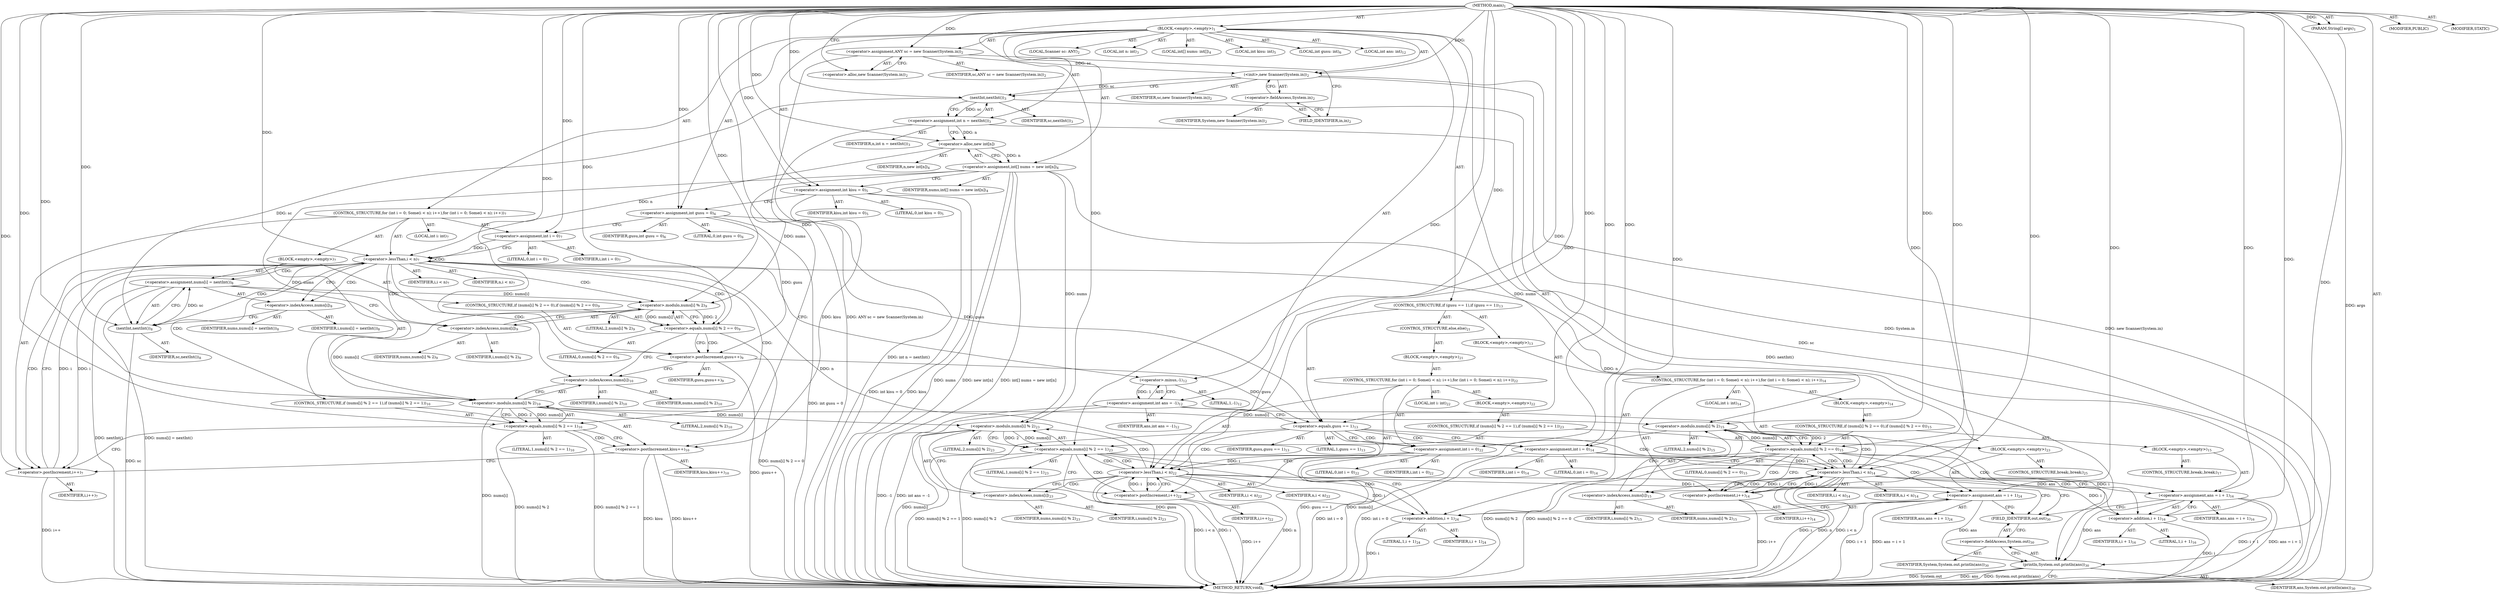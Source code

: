 digraph "main" {  
"19" [label = <(METHOD,main)<SUB>1</SUB>> ]
"20" [label = <(PARAM,String[] args)<SUB>1</SUB>> ]
"21" [label = <(BLOCK,&lt;empty&gt;,&lt;empty&gt;)<SUB>1</SUB>> ]
"4" [label = <(LOCAL,Scanner sc: ANY)<SUB>2</SUB>> ]
"22" [label = <(&lt;operator&gt;.assignment,ANY sc = new Scanner(System.in))<SUB>2</SUB>> ]
"23" [label = <(IDENTIFIER,sc,ANY sc = new Scanner(System.in))<SUB>2</SUB>> ]
"24" [label = <(&lt;operator&gt;.alloc,new Scanner(System.in))<SUB>2</SUB>> ]
"25" [label = <(&lt;init&gt;,new Scanner(System.in))<SUB>2</SUB>> ]
"3" [label = <(IDENTIFIER,sc,new Scanner(System.in))<SUB>2</SUB>> ]
"26" [label = <(&lt;operator&gt;.fieldAccess,System.in)<SUB>2</SUB>> ]
"27" [label = <(IDENTIFIER,System,new Scanner(System.in))<SUB>2</SUB>> ]
"28" [label = <(FIELD_IDENTIFIER,in,in)<SUB>2</SUB>> ]
"29" [label = <(LOCAL,int n: int)<SUB>3</SUB>> ]
"30" [label = <(&lt;operator&gt;.assignment,int n = nextInt())<SUB>3</SUB>> ]
"31" [label = <(IDENTIFIER,n,int n = nextInt())<SUB>3</SUB>> ]
"32" [label = <(nextInt,nextInt())<SUB>3</SUB>> ]
"33" [label = <(IDENTIFIER,sc,nextInt())<SUB>3</SUB>> ]
"34" [label = <(LOCAL,int[] nums: int[])<SUB>4</SUB>> ]
"35" [label = <(&lt;operator&gt;.assignment,int[] nums = new int[n])<SUB>4</SUB>> ]
"36" [label = <(IDENTIFIER,nums,int[] nums = new int[n])<SUB>4</SUB>> ]
"37" [label = <(&lt;operator&gt;.alloc,new int[n])> ]
"38" [label = <(IDENTIFIER,n,new int[n])<SUB>4</SUB>> ]
"39" [label = <(LOCAL,int kisu: int)<SUB>5</SUB>> ]
"40" [label = <(&lt;operator&gt;.assignment,int kisu = 0)<SUB>5</SUB>> ]
"41" [label = <(IDENTIFIER,kisu,int kisu = 0)<SUB>5</SUB>> ]
"42" [label = <(LITERAL,0,int kisu = 0)<SUB>5</SUB>> ]
"43" [label = <(LOCAL,int gusu: int)<SUB>6</SUB>> ]
"44" [label = <(&lt;operator&gt;.assignment,int gusu = 0)<SUB>6</SUB>> ]
"45" [label = <(IDENTIFIER,gusu,int gusu = 0)<SUB>6</SUB>> ]
"46" [label = <(LITERAL,0,int gusu = 0)<SUB>6</SUB>> ]
"47" [label = <(CONTROL_STRUCTURE,for (int i = 0; Some(i &lt; n); i++),for (int i = 0; Some(i &lt; n); i++))<SUB>7</SUB>> ]
"48" [label = <(LOCAL,int i: int)<SUB>7</SUB>> ]
"49" [label = <(&lt;operator&gt;.assignment,int i = 0)<SUB>7</SUB>> ]
"50" [label = <(IDENTIFIER,i,int i = 0)<SUB>7</SUB>> ]
"51" [label = <(LITERAL,0,int i = 0)<SUB>7</SUB>> ]
"52" [label = <(&lt;operator&gt;.lessThan,i &lt; n)<SUB>7</SUB>> ]
"53" [label = <(IDENTIFIER,i,i &lt; n)<SUB>7</SUB>> ]
"54" [label = <(IDENTIFIER,n,i &lt; n)<SUB>7</SUB>> ]
"55" [label = <(&lt;operator&gt;.postIncrement,i++)<SUB>7</SUB>> ]
"56" [label = <(IDENTIFIER,i,i++)<SUB>7</SUB>> ]
"57" [label = <(BLOCK,&lt;empty&gt;,&lt;empty&gt;)<SUB>7</SUB>> ]
"58" [label = <(&lt;operator&gt;.assignment,nums[i] = nextInt())<SUB>8</SUB>> ]
"59" [label = <(&lt;operator&gt;.indexAccess,nums[i])<SUB>8</SUB>> ]
"60" [label = <(IDENTIFIER,nums,nums[i] = nextInt())<SUB>8</SUB>> ]
"61" [label = <(IDENTIFIER,i,nums[i] = nextInt())<SUB>8</SUB>> ]
"62" [label = <(nextInt,nextInt())<SUB>8</SUB>> ]
"63" [label = <(IDENTIFIER,sc,nextInt())<SUB>8</SUB>> ]
"64" [label = <(CONTROL_STRUCTURE,if (nums[i] % 2 == 0),if (nums[i] % 2 == 0))<SUB>9</SUB>> ]
"65" [label = <(&lt;operator&gt;.equals,nums[i] % 2 == 0)<SUB>9</SUB>> ]
"66" [label = <(&lt;operator&gt;.modulo,nums[i] % 2)<SUB>9</SUB>> ]
"67" [label = <(&lt;operator&gt;.indexAccess,nums[i])<SUB>9</SUB>> ]
"68" [label = <(IDENTIFIER,nums,nums[i] % 2)<SUB>9</SUB>> ]
"69" [label = <(IDENTIFIER,i,nums[i] % 2)<SUB>9</SUB>> ]
"70" [label = <(LITERAL,2,nums[i] % 2)<SUB>9</SUB>> ]
"71" [label = <(LITERAL,0,nums[i] % 2 == 0)<SUB>9</SUB>> ]
"72" [label = <(&lt;operator&gt;.postIncrement,gusu++)<SUB>9</SUB>> ]
"73" [label = <(IDENTIFIER,gusu,gusu++)<SUB>9</SUB>> ]
"74" [label = <(CONTROL_STRUCTURE,if (nums[i] % 2 == 1),if (nums[i] % 2 == 1))<SUB>10</SUB>> ]
"75" [label = <(&lt;operator&gt;.equals,nums[i] % 2 == 1)<SUB>10</SUB>> ]
"76" [label = <(&lt;operator&gt;.modulo,nums[i] % 2)<SUB>10</SUB>> ]
"77" [label = <(&lt;operator&gt;.indexAccess,nums[i])<SUB>10</SUB>> ]
"78" [label = <(IDENTIFIER,nums,nums[i] % 2)<SUB>10</SUB>> ]
"79" [label = <(IDENTIFIER,i,nums[i] % 2)<SUB>10</SUB>> ]
"80" [label = <(LITERAL,2,nums[i] % 2)<SUB>10</SUB>> ]
"81" [label = <(LITERAL,1,nums[i] % 2 == 1)<SUB>10</SUB>> ]
"82" [label = <(&lt;operator&gt;.postIncrement,kisu++)<SUB>10</SUB>> ]
"83" [label = <(IDENTIFIER,kisu,kisu++)<SUB>10</SUB>> ]
"84" [label = <(LOCAL,int ans: int)<SUB>12</SUB>> ]
"85" [label = <(&lt;operator&gt;.assignment,int ans = -1)<SUB>12</SUB>> ]
"86" [label = <(IDENTIFIER,ans,int ans = -1)<SUB>12</SUB>> ]
"87" [label = <(&lt;operator&gt;.minus,-1)<SUB>12</SUB>> ]
"88" [label = <(LITERAL,1,-1)<SUB>12</SUB>> ]
"89" [label = <(CONTROL_STRUCTURE,if (gusu == 1),if (gusu == 1))<SUB>13</SUB>> ]
"90" [label = <(&lt;operator&gt;.equals,gusu == 1)<SUB>13</SUB>> ]
"91" [label = <(IDENTIFIER,gusu,gusu == 1)<SUB>13</SUB>> ]
"92" [label = <(LITERAL,1,gusu == 1)<SUB>13</SUB>> ]
"93" [label = <(BLOCK,&lt;empty&gt;,&lt;empty&gt;)<SUB>13</SUB>> ]
"94" [label = <(CONTROL_STRUCTURE,for (int i = 0; Some(i &lt; n); i++),for (int i = 0; Some(i &lt; n); i++))<SUB>14</SUB>> ]
"95" [label = <(LOCAL,int i: int)<SUB>14</SUB>> ]
"96" [label = <(&lt;operator&gt;.assignment,int i = 0)<SUB>14</SUB>> ]
"97" [label = <(IDENTIFIER,i,int i = 0)<SUB>14</SUB>> ]
"98" [label = <(LITERAL,0,int i = 0)<SUB>14</SUB>> ]
"99" [label = <(&lt;operator&gt;.lessThan,i &lt; n)<SUB>14</SUB>> ]
"100" [label = <(IDENTIFIER,i,i &lt; n)<SUB>14</SUB>> ]
"101" [label = <(IDENTIFIER,n,i &lt; n)<SUB>14</SUB>> ]
"102" [label = <(&lt;operator&gt;.postIncrement,i++)<SUB>14</SUB>> ]
"103" [label = <(IDENTIFIER,i,i++)<SUB>14</SUB>> ]
"104" [label = <(BLOCK,&lt;empty&gt;,&lt;empty&gt;)<SUB>14</SUB>> ]
"105" [label = <(CONTROL_STRUCTURE,if (nums[i] % 2 == 0),if (nums[i] % 2 == 0))<SUB>15</SUB>> ]
"106" [label = <(&lt;operator&gt;.equals,nums[i] % 2 == 0)<SUB>15</SUB>> ]
"107" [label = <(&lt;operator&gt;.modulo,nums[i] % 2)<SUB>15</SUB>> ]
"108" [label = <(&lt;operator&gt;.indexAccess,nums[i])<SUB>15</SUB>> ]
"109" [label = <(IDENTIFIER,nums,nums[i] % 2)<SUB>15</SUB>> ]
"110" [label = <(IDENTIFIER,i,nums[i] % 2)<SUB>15</SUB>> ]
"111" [label = <(LITERAL,2,nums[i] % 2)<SUB>15</SUB>> ]
"112" [label = <(LITERAL,0,nums[i] % 2 == 0)<SUB>15</SUB>> ]
"113" [label = <(BLOCK,&lt;empty&gt;,&lt;empty&gt;)<SUB>15</SUB>> ]
"114" [label = <(&lt;operator&gt;.assignment,ans = i + 1)<SUB>16</SUB>> ]
"115" [label = <(IDENTIFIER,ans,ans = i + 1)<SUB>16</SUB>> ]
"116" [label = <(&lt;operator&gt;.addition,i + 1)<SUB>16</SUB>> ]
"117" [label = <(IDENTIFIER,i,i + 1)<SUB>16</SUB>> ]
"118" [label = <(LITERAL,1,i + 1)<SUB>16</SUB>> ]
"119" [label = <(CONTROL_STRUCTURE,break;,break;)<SUB>17</SUB>> ]
"120" [label = <(CONTROL_STRUCTURE,else,else)<SUB>21</SUB>> ]
"121" [label = <(BLOCK,&lt;empty&gt;,&lt;empty&gt;)<SUB>21</SUB>> ]
"122" [label = <(CONTROL_STRUCTURE,for (int i = 0; Some(i &lt; n); i++),for (int i = 0; Some(i &lt; n); i++))<SUB>22</SUB>> ]
"123" [label = <(LOCAL,int i: int)<SUB>22</SUB>> ]
"124" [label = <(&lt;operator&gt;.assignment,int i = 0)<SUB>22</SUB>> ]
"125" [label = <(IDENTIFIER,i,int i = 0)<SUB>22</SUB>> ]
"126" [label = <(LITERAL,0,int i = 0)<SUB>22</SUB>> ]
"127" [label = <(&lt;operator&gt;.lessThan,i &lt; n)<SUB>22</SUB>> ]
"128" [label = <(IDENTIFIER,i,i &lt; n)<SUB>22</SUB>> ]
"129" [label = <(IDENTIFIER,n,i &lt; n)<SUB>22</SUB>> ]
"130" [label = <(&lt;operator&gt;.postIncrement,i++)<SUB>22</SUB>> ]
"131" [label = <(IDENTIFIER,i,i++)<SUB>22</SUB>> ]
"132" [label = <(BLOCK,&lt;empty&gt;,&lt;empty&gt;)<SUB>22</SUB>> ]
"133" [label = <(CONTROL_STRUCTURE,if (nums[i] % 2 == 1),if (nums[i] % 2 == 1))<SUB>23</SUB>> ]
"134" [label = <(&lt;operator&gt;.equals,nums[i] % 2 == 1)<SUB>23</SUB>> ]
"135" [label = <(&lt;operator&gt;.modulo,nums[i] % 2)<SUB>23</SUB>> ]
"136" [label = <(&lt;operator&gt;.indexAccess,nums[i])<SUB>23</SUB>> ]
"137" [label = <(IDENTIFIER,nums,nums[i] % 2)<SUB>23</SUB>> ]
"138" [label = <(IDENTIFIER,i,nums[i] % 2)<SUB>23</SUB>> ]
"139" [label = <(LITERAL,2,nums[i] % 2)<SUB>23</SUB>> ]
"140" [label = <(LITERAL,1,nums[i] % 2 == 1)<SUB>23</SUB>> ]
"141" [label = <(BLOCK,&lt;empty&gt;,&lt;empty&gt;)<SUB>23</SUB>> ]
"142" [label = <(&lt;operator&gt;.assignment,ans = i + 1)<SUB>24</SUB>> ]
"143" [label = <(IDENTIFIER,ans,ans = i + 1)<SUB>24</SUB>> ]
"144" [label = <(&lt;operator&gt;.addition,i + 1)<SUB>24</SUB>> ]
"145" [label = <(IDENTIFIER,i,i + 1)<SUB>24</SUB>> ]
"146" [label = <(LITERAL,1,i + 1)<SUB>24</SUB>> ]
"147" [label = <(CONTROL_STRUCTURE,break;,break;)<SUB>25</SUB>> ]
"148" [label = <(println,System.out.println(ans))<SUB>30</SUB>> ]
"149" [label = <(&lt;operator&gt;.fieldAccess,System.out)<SUB>30</SUB>> ]
"150" [label = <(IDENTIFIER,System,System.out.println(ans))<SUB>30</SUB>> ]
"151" [label = <(FIELD_IDENTIFIER,out,out)<SUB>30</SUB>> ]
"152" [label = <(IDENTIFIER,ans,System.out.println(ans))<SUB>30</SUB>> ]
"153" [label = <(MODIFIER,PUBLIC)> ]
"154" [label = <(MODIFIER,STATIC)> ]
"155" [label = <(METHOD_RETURN,void)<SUB>1</SUB>> ]
  "19" -> "20"  [ label = "AST: "] 
  "19" -> "21"  [ label = "AST: "] 
  "19" -> "153"  [ label = "AST: "] 
  "19" -> "154"  [ label = "AST: "] 
  "19" -> "155"  [ label = "AST: "] 
  "21" -> "4"  [ label = "AST: "] 
  "21" -> "22"  [ label = "AST: "] 
  "21" -> "25"  [ label = "AST: "] 
  "21" -> "29"  [ label = "AST: "] 
  "21" -> "30"  [ label = "AST: "] 
  "21" -> "34"  [ label = "AST: "] 
  "21" -> "35"  [ label = "AST: "] 
  "21" -> "39"  [ label = "AST: "] 
  "21" -> "40"  [ label = "AST: "] 
  "21" -> "43"  [ label = "AST: "] 
  "21" -> "44"  [ label = "AST: "] 
  "21" -> "47"  [ label = "AST: "] 
  "21" -> "84"  [ label = "AST: "] 
  "21" -> "85"  [ label = "AST: "] 
  "21" -> "89"  [ label = "AST: "] 
  "21" -> "148"  [ label = "AST: "] 
  "22" -> "23"  [ label = "AST: "] 
  "22" -> "24"  [ label = "AST: "] 
  "25" -> "3"  [ label = "AST: "] 
  "25" -> "26"  [ label = "AST: "] 
  "26" -> "27"  [ label = "AST: "] 
  "26" -> "28"  [ label = "AST: "] 
  "30" -> "31"  [ label = "AST: "] 
  "30" -> "32"  [ label = "AST: "] 
  "32" -> "33"  [ label = "AST: "] 
  "35" -> "36"  [ label = "AST: "] 
  "35" -> "37"  [ label = "AST: "] 
  "37" -> "38"  [ label = "AST: "] 
  "40" -> "41"  [ label = "AST: "] 
  "40" -> "42"  [ label = "AST: "] 
  "44" -> "45"  [ label = "AST: "] 
  "44" -> "46"  [ label = "AST: "] 
  "47" -> "48"  [ label = "AST: "] 
  "47" -> "49"  [ label = "AST: "] 
  "47" -> "52"  [ label = "AST: "] 
  "47" -> "55"  [ label = "AST: "] 
  "47" -> "57"  [ label = "AST: "] 
  "49" -> "50"  [ label = "AST: "] 
  "49" -> "51"  [ label = "AST: "] 
  "52" -> "53"  [ label = "AST: "] 
  "52" -> "54"  [ label = "AST: "] 
  "55" -> "56"  [ label = "AST: "] 
  "57" -> "58"  [ label = "AST: "] 
  "57" -> "64"  [ label = "AST: "] 
  "57" -> "74"  [ label = "AST: "] 
  "58" -> "59"  [ label = "AST: "] 
  "58" -> "62"  [ label = "AST: "] 
  "59" -> "60"  [ label = "AST: "] 
  "59" -> "61"  [ label = "AST: "] 
  "62" -> "63"  [ label = "AST: "] 
  "64" -> "65"  [ label = "AST: "] 
  "64" -> "72"  [ label = "AST: "] 
  "65" -> "66"  [ label = "AST: "] 
  "65" -> "71"  [ label = "AST: "] 
  "66" -> "67"  [ label = "AST: "] 
  "66" -> "70"  [ label = "AST: "] 
  "67" -> "68"  [ label = "AST: "] 
  "67" -> "69"  [ label = "AST: "] 
  "72" -> "73"  [ label = "AST: "] 
  "74" -> "75"  [ label = "AST: "] 
  "74" -> "82"  [ label = "AST: "] 
  "75" -> "76"  [ label = "AST: "] 
  "75" -> "81"  [ label = "AST: "] 
  "76" -> "77"  [ label = "AST: "] 
  "76" -> "80"  [ label = "AST: "] 
  "77" -> "78"  [ label = "AST: "] 
  "77" -> "79"  [ label = "AST: "] 
  "82" -> "83"  [ label = "AST: "] 
  "85" -> "86"  [ label = "AST: "] 
  "85" -> "87"  [ label = "AST: "] 
  "87" -> "88"  [ label = "AST: "] 
  "89" -> "90"  [ label = "AST: "] 
  "89" -> "93"  [ label = "AST: "] 
  "89" -> "120"  [ label = "AST: "] 
  "90" -> "91"  [ label = "AST: "] 
  "90" -> "92"  [ label = "AST: "] 
  "93" -> "94"  [ label = "AST: "] 
  "94" -> "95"  [ label = "AST: "] 
  "94" -> "96"  [ label = "AST: "] 
  "94" -> "99"  [ label = "AST: "] 
  "94" -> "102"  [ label = "AST: "] 
  "94" -> "104"  [ label = "AST: "] 
  "96" -> "97"  [ label = "AST: "] 
  "96" -> "98"  [ label = "AST: "] 
  "99" -> "100"  [ label = "AST: "] 
  "99" -> "101"  [ label = "AST: "] 
  "102" -> "103"  [ label = "AST: "] 
  "104" -> "105"  [ label = "AST: "] 
  "105" -> "106"  [ label = "AST: "] 
  "105" -> "113"  [ label = "AST: "] 
  "106" -> "107"  [ label = "AST: "] 
  "106" -> "112"  [ label = "AST: "] 
  "107" -> "108"  [ label = "AST: "] 
  "107" -> "111"  [ label = "AST: "] 
  "108" -> "109"  [ label = "AST: "] 
  "108" -> "110"  [ label = "AST: "] 
  "113" -> "114"  [ label = "AST: "] 
  "113" -> "119"  [ label = "AST: "] 
  "114" -> "115"  [ label = "AST: "] 
  "114" -> "116"  [ label = "AST: "] 
  "116" -> "117"  [ label = "AST: "] 
  "116" -> "118"  [ label = "AST: "] 
  "120" -> "121"  [ label = "AST: "] 
  "121" -> "122"  [ label = "AST: "] 
  "122" -> "123"  [ label = "AST: "] 
  "122" -> "124"  [ label = "AST: "] 
  "122" -> "127"  [ label = "AST: "] 
  "122" -> "130"  [ label = "AST: "] 
  "122" -> "132"  [ label = "AST: "] 
  "124" -> "125"  [ label = "AST: "] 
  "124" -> "126"  [ label = "AST: "] 
  "127" -> "128"  [ label = "AST: "] 
  "127" -> "129"  [ label = "AST: "] 
  "130" -> "131"  [ label = "AST: "] 
  "132" -> "133"  [ label = "AST: "] 
  "133" -> "134"  [ label = "AST: "] 
  "133" -> "141"  [ label = "AST: "] 
  "134" -> "135"  [ label = "AST: "] 
  "134" -> "140"  [ label = "AST: "] 
  "135" -> "136"  [ label = "AST: "] 
  "135" -> "139"  [ label = "AST: "] 
  "136" -> "137"  [ label = "AST: "] 
  "136" -> "138"  [ label = "AST: "] 
  "141" -> "142"  [ label = "AST: "] 
  "141" -> "147"  [ label = "AST: "] 
  "142" -> "143"  [ label = "AST: "] 
  "142" -> "144"  [ label = "AST: "] 
  "144" -> "145"  [ label = "AST: "] 
  "144" -> "146"  [ label = "AST: "] 
  "148" -> "149"  [ label = "AST: "] 
  "148" -> "152"  [ label = "AST: "] 
  "149" -> "150"  [ label = "AST: "] 
  "149" -> "151"  [ label = "AST: "] 
  "22" -> "28"  [ label = "CFG: "] 
  "25" -> "32"  [ label = "CFG: "] 
  "30" -> "37"  [ label = "CFG: "] 
  "35" -> "40"  [ label = "CFG: "] 
  "40" -> "44"  [ label = "CFG: "] 
  "44" -> "49"  [ label = "CFG: "] 
  "85" -> "90"  [ label = "CFG: "] 
  "148" -> "155"  [ label = "CFG: "] 
  "24" -> "22"  [ label = "CFG: "] 
  "26" -> "25"  [ label = "CFG: "] 
  "32" -> "30"  [ label = "CFG: "] 
  "37" -> "35"  [ label = "CFG: "] 
  "49" -> "52"  [ label = "CFG: "] 
  "52" -> "59"  [ label = "CFG: "] 
  "52" -> "87"  [ label = "CFG: "] 
  "55" -> "52"  [ label = "CFG: "] 
  "87" -> "85"  [ label = "CFG: "] 
  "90" -> "96"  [ label = "CFG: "] 
  "90" -> "124"  [ label = "CFG: "] 
  "149" -> "148"  [ label = "CFG: "] 
  "28" -> "26"  [ label = "CFG: "] 
  "58" -> "67"  [ label = "CFG: "] 
  "151" -> "149"  [ label = "CFG: "] 
  "59" -> "62"  [ label = "CFG: "] 
  "62" -> "58"  [ label = "CFG: "] 
  "65" -> "72"  [ label = "CFG: "] 
  "65" -> "77"  [ label = "CFG: "] 
  "72" -> "77"  [ label = "CFG: "] 
  "75" -> "82"  [ label = "CFG: "] 
  "75" -> "55"  [ label = "CFG: "] 
  "82" -> "55"  [ label = "CFG: "] 
  "96" -> "99"  [ label = "CFG: "] 
  "99" -> "108"  [ label = "CFG: "] 
  "99" -> "151"  [ label = "CFG: "] 
  "102" -> "99"  [ label = "CFG: "] 
  "66" -> "65"  [ label = "CFG: "] 
  "76" -> "75"  [ label = "CFG: "] 
  "124" -> "127"  [ label = "CFG: "] 
  "127" -> "136"  [ label = "CFG: "] 
  "127" -> "151"  [ label = "CFG: "] 
  "130" -> "127"  [ label = "CFG: "] 
  "67" -> "66"  [ label = "CFG: "] 
  "77" -> "76"  [ label = "CFG: "] 
  "106" -> "116"  [ label = "CFG: "] 
  "106" -> "102"  [ label = "CFG: "] 
  "107" -> "106"  [ label = "CFG: "] 
  "114" -> "151"  [ label = "CFG: "] 
  "134" -> "144"  [ label = "CFG: "] 
  "134" -> "130"  [ label = "CFG: "] 
  "108" -> "107"  [ label = "CFG: "] 
  "116" -> "114"  [ label = "CFG: "] 
  "135" -> "134"  [ label = "CFG: "] 
  "142" -> "151"  [ label = "CFG: "] 
  "136" -> "135"  [ label = "CFG: "] 
  "144" -> "142"  [ label = "CFG: "] 
  "19" -> "24"  [ label = "CFG: "] 
  "20" -> "155"  [ label = "DDG: args"] 
  "22" -> "155"  [ label = "DDG: ANY sc = new Scanner(System.in)"] 
  "25" -> "155"  [ label = "DDG: System.in"] 
  "25" -> "155"  [ label = "DDG: new Scanner(System.in)"] 
  "32" -> "155"  [ label = "DDG: sc"] 
  "30" -> "155"  [ label = "DDG: nextInt()"] 
  "30" -> "155"  [ label = "DDG: int n = nextInt()"] 
  "35" -> "155"  [ label = "DDG: nums"] 
  "35" -> "155"  [ label = "DDG: new int[n]"] 
  "35" -> "155"  [ label = "DDG: int[] nums = new int[n]"] 
  "40" -> "155"  [ label = "DDG: kisu"] 
  "40" -> "155"  [ label = "DDG: int kisu = 0"] 
  "44" -> "155"  [ label = "DDG: int gusu = 0"] 
  "85" -> "155"  [ label = "DDG: -1"] 
  "85" -> "155"  [ label = "DDG: int ans = -1"] 
  "90" -> "155"  [ label = "DDG: gusu"] 
  "90" -> "155"  [ label = "DDG: gusu == 1"] 
  "124" -> "155"  [ label = "DDG: int i = 0"] 
  "127" -> "155"  [ label = "DDG: i"] 
  "127" -> "155"  [ label = "DDG: n"] 
  "127" -> "155"  [ label = "DDG: i &lt; n"] 
  "135" -> "155"  [ label = "DDG: nums[i]"] 
  "134" -> "155"  [ label = "DDG: nums[i] % 2"] 
  "134" -> "155"  [ label = "DDG: nums[i] % 2 == 1"] 
  "130" -> "155"  [ label = "DDG: i++"] 
  "144" -> "155"  [ label = "DDG: i"] 
  "142" -> "155"  [ label = "DDG: i + 1"] 
  "142" -> "155"  [ label = "DDG: ans = i + 1"] 
  "96" -> "155"  [ label = "DDG: int i = 0"] 
  "99" -> "155"  [ label = "DDG: i"] 
  "99" -> "155"  [ label = "DDG: n"] 
  "99" -> "155"  [ label = "DDG: i &lt; n"] 
  "107" -> "155"  [ label = "DDG: nums[i]"] 
  "106" -> "155"  [ label = "DDG: nums[i] % 2"] 
  "106" -> "155"  [ label = "DDG: nums[i] % 2 == 0"] 
  "102" -> "155"  [ label = "DDG: i++"] 
  "116" -> "155"  [ label = "DDG: i"] 
  "114" -> "155"  [ label = "DDG: i + 1"] 
  "114" -> "155"  [ label = "DDG: ans = i + 1"] 
  "148" -> "155"  [ label = "DDG: System.out"] 
  "148" -> "155"  [ label = "DDG: ans"] 
  "148" -> "155"  [ label = "DDG: System.out.println(ans)"] 
  "62" -> "155"  [ label = "DDG: sc"] 
  "58" -> "155"  [ label = "DDG: nextInt()"] 
  "58" -> "155"  [ label = "DDG: nums[i] = nextInt()"] 
  "65" -> "155"  [ label = "DDG: nums[i] % 2 == 0"] 
  "72" -> "155"  [ label = "DDG: gusu++"] 
  "76" -> "155"  [ label = "DDG: nums[i]"] 
  "75" -> "155"  [ label = "DDG: nums[i] % 2"] 
  "75" -> "155"  [ label = "DDG: nums[i] % 2 == 1"] 
  "82" -> "155"  [ label = "DDG: kisu"] 
  "82" -> "155"  [ label = "DDG: kisu++"] 
  "55" -> "155"  [ label = "DDG: i++"] 
  "19" -> "20"  [ label = "DDG: "] 
  "19" -> "22"  [ label = "DDG: "] 
  "32" -> "30"  [ label = "DDG: sc"] 
  "37" -> "35"  [ label = "DDG: n"] 
  "19" -> "40"  [ label = "DDG: "] 
  "19" -> "44"  [ label = "DDG: "] 
  "87" -> "85"  [ label = "DDG: 1"] 
  "22" -> "25"  [ label = "DDG: sc"] 
  "19" -> "25"  [ label = "DDG: "] 
  "19" -> "49"  [ label = "DDG: "] 
  "85" -> "148"  [ label = "DDG: ans"] 
  "142" -> "148"  [ label = "DDG: ans"] 
  "114" -> "148"  [ label = "DDG: ans"] 
  "19" -> "148"  [ label = "DDG: "] 
  "25" -> "32"  [ label = "DDG: sc"] 
  "19" -> "32"  [ label = "DDG: "] 
  "30" -> "37"  [ label = "DDG: n"] 
  "19" -> "37"  [ label = "DDG: "] 
  "49" -> "52"  [ label = "DDG: i"] 
  "55" -> "52"  [ label = "DDG: i"] 
  "19" -> "52"  [ label = "DDG: "] 
  "37" -> "52"  [ label = "DDG: n"] 
  "52" -> "55"  [ label = "DDG: i"] 
  "19" -> "55"  [ label = "DDG: "] 
  "62" -> "58"  [ label = "DDG: sc"] 
  "19" -> "87"  [ label = "DDG: "] 
  "44" -> "90"  [ label = "DDG: gusu"] 
  "72" -> "90"  [ label = "DDG: gusu"] 
  "19" -> "90"  [ label = "DDG: "] 
  "19" -> "96"  [ label = "DDG: "] 
  "32" -> "62"  [ label = "DDG: sc"] 
  "19" -> "62"  [ label = "DDG: "] 
  "66" -> "65"  [ label = "DDG: nums[i]"] 
  "66" -> "65"  [ label = "DDG: 2"] 
  "19" -> "65"  [ label = "DDG: "] 
  "44" -> "72"  [ label = "DDG: gusu"] 
  "19" -> "72"  [ label = "DDG: "] 
  "76" -> "75"  [ label = "DDG: nums[i]"] 
  "76" -> "75"  [ label = "DDG: 2"] 
  "19" -> "75"  [ label = "DDG: "] 
  "40" -> "82"  [ label = "DDG: kisu"] 
  "19" -> "82"  [ label = "DDG: "] 
  "96" -> "99"  [ label = "DDG: i"] 
  "102" -> "99"  [ label = "DDG: i"] 
  "19" -> "99"  [ label = "DDG: "] 
  "52" -> "99"  [ label = "DDG: n"] 
  "99" -> "102"  [ label = "DDG: i"] 
  "19" -> "102"  [ label = "DDG: "] 
  "19" -> "124"  [ label = "DDG: "] 
  "35" -> "66"  [ label = "DDG: nums"] 
  "58" -> "66"  [ label = "DDG: nums[i]"] 
  "19" -> "66"  [ label = "DDG: "] 
  "35" -> "76"  [ label = "DDG: nums"] 
  "66" -> "76"  [ label = "DDG: nums[i]"] 
  "19" -> "76"  [ label = "DDG: "] 
  "124" -> "127"  [ label = "DDG: i"] 
  "130" -> "127"  [ label = "DDG: i"] 
  "19" -> "127"  [ label = "DDG: "] 
  "52" -> "127"  [ label = "DDG: n"] 
  "127" -> "130"  [ label = "DDG: i"] 
  "19" -> "130"  [ label = "DDG: "] 
  "107" -> "106"  [ label = "DDG: nums[i]"] 
  "107" -> "106"  [ label = "DDG: 2"] 
  "19" -> "106"  [ label = "DDG: "] 
  "99" -> "114"  [ label = "DDG: i"] 
  "19" -> "114"  [ label = "DDG: "] 
  "35" -> "107"  [ label = "DDG: nums"] 
  "76" -> "107"  [ label = "DDG: nums[i]"] 
  "19" -> "107"  [ label = "DDG: "] 
  "135" -> "134"  [ label = "DDG: nums[i]"] 
  "135" -> "134"  [ label = "DDG: 2"] 
  "19" -> "134"  [ label = "DDG: "] 
  "127" -> "142"  [ label = "DDG: i"] 
  "19" -> "142"  [ label = "DDG: "] 
  "99" -> "116"  [ label = "DDG: i"] 
  "19" -> "116"  [ label = "DDG: "] 
  "35" -> "135"  [ label = "DDG: nums"] 
  "76" -> "135"  [ label = "DDG: nums[i]"] 
  "19" -> "135"  [ label = "DDG: "] 
  "127" -> "144"  [ label = "DDG: i"] 
  "19" -> "144"  [ label = "DDG: "] 
  "52" -> "77"  [ label = "CDG: "] 
  "52" -> "66"  [ label = "CDG: "] 
  "52" -> "75"  [ label = "CDG: "] 
  "52" -> "52"  [ label = "CDG: "] 
  "52" -> "67"  [ label = "CDG: "] 
  "52" -> "76"  [ label = "CDG: "] 
  "52" -> "65"  [ label = "CDG: "] 
  "52" -> "59"  [ label = "CDG: "] 
  "52" -> "58"  [ label = "CDG: "] 
  "52" -> "55"  [ label = "CDG: "] 
  "52" -> "62"  [ label = "CDG: "] 
  "90" -> "96"  [ label = "CDG: "] 
  "90" -> "99"  [ label = "CDG: "] 
  "90" -> "127"  [ label = "CDG: "] 
  "90" -> "124"  [ label = "CDG: "] 
  "65" -> "72"  [ label = "CDG: "] 
  "75" -> "82"  [ label = "CDG: "] 
  "99" -> "107"  [ label = "CDG: "] 
  "99" -> "106"  [ label = "CDG: "] 
  "99" -> "108"  [ label = "CDG: "] 
  "127" -> "136"  [ label = "CDG: "] 
  "127" -> "134"  [ label = "CDG: "] 
  "127" -> "135"  [ label = "CDG: "] 
  "106" -> "116"  [ label = "CDG: "] 
  "106" -> "99"  [ label = "CDG: "] 
  "106" -> "102"  [ label = "CDG: "] 
  "106" -> "114"  [ label = "CDG: "] 
  "134" -> "142"  [ label = "CDG: "] 
  "134" -> "144"  [ label = "CDG: "] 
  "134" -> "130"  [ label = "CDG: "] 
  "134" -> "127"  [ label = "CDG: "] 
}
